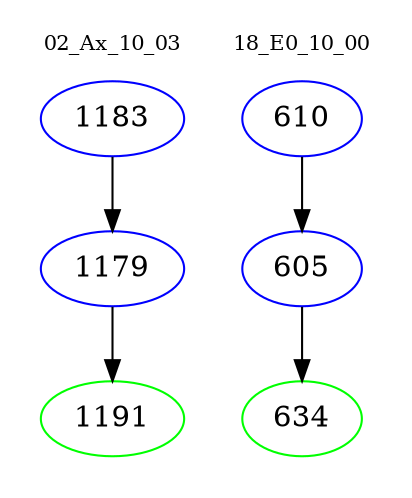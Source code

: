 digraph{
subgraph cluster_0 {
color = white
label = "02_Ax_10_03";
fontsize=10;
T0_1183 [label="1183", color="blue"]
T0_1183 -> T0_1179 [color="black"]
T0_1179 [label="1179", color="blue"]
T0_1179 -> T0_1191 [color="black"]
T0_1191 [label="1191", color="green"]
}
subgraph cluster_1 {
color = white
label = "18_E0_10_00";
fontsize=10;
T1_610 [label="610", color="blue"]
T1_610 -> T1_605 [color="black"]
T1_605 [label="605", color="blue"]
T1_605 -> T1_634 [color="black"]
T1_634 [label="634", color="green"]
}
}
